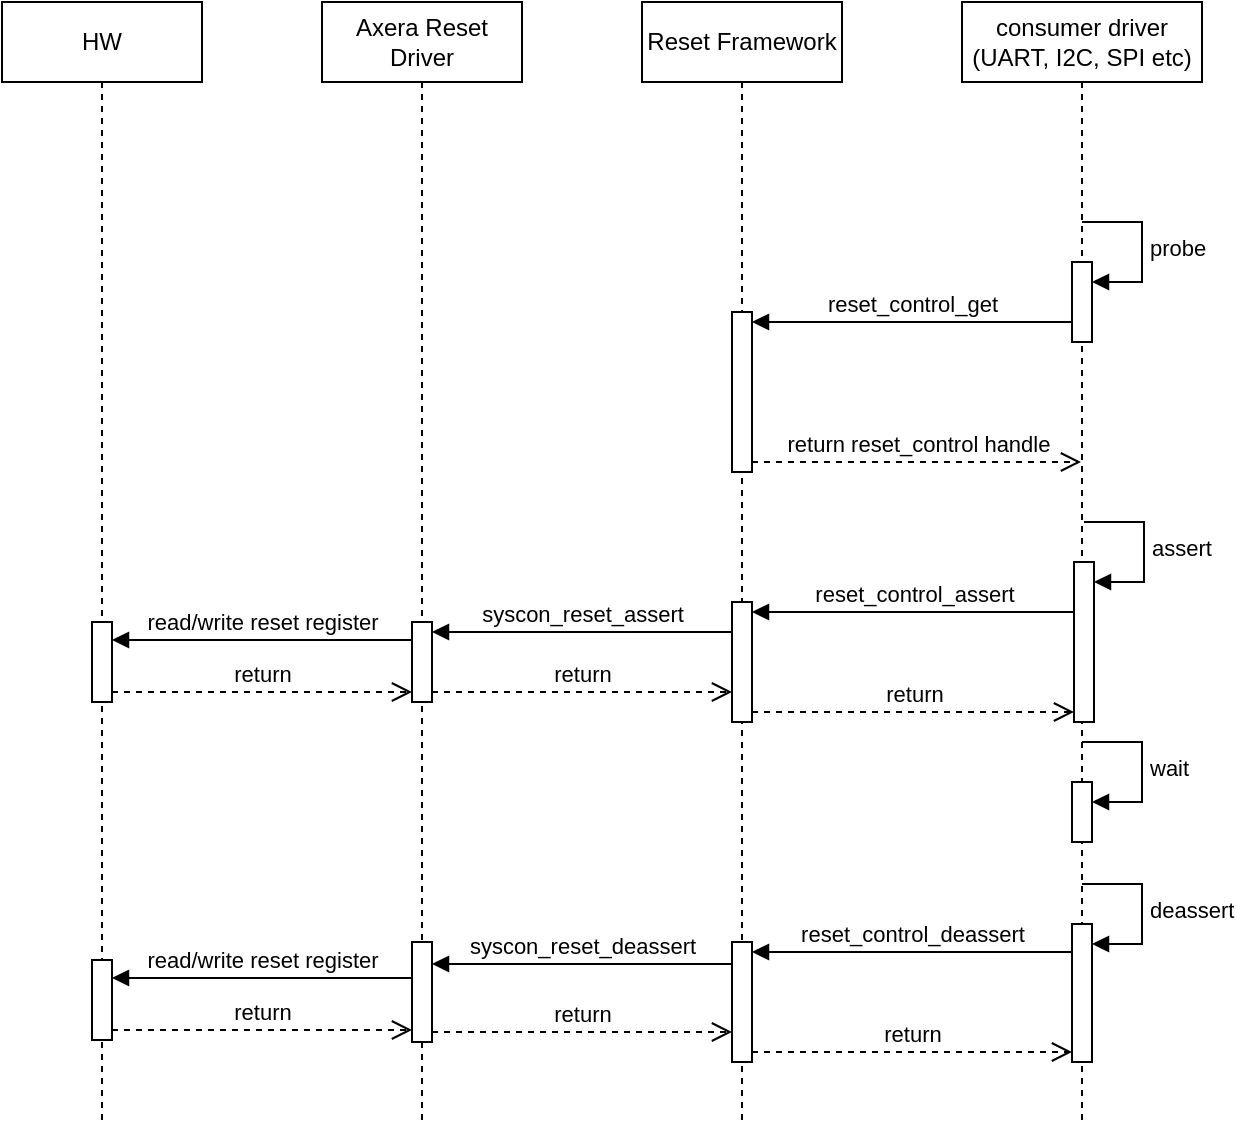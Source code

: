 <mxfile version="24.7.16">
  <diagram name="Page-1" id="9361dd3d-8414-5efd-6122-117bd74ce7a7">
    <mxGraphModel dx="978" dy="788" grid="1" gridSize="10" guides="1" tooltips="1" connect="1" arrows="1" fold="1" page="0" pageScale="1.5" pageWidth="826" pageHeight="1169" background="none" math="0" shadow="0">
      <root>
        <mxCell id="0" />
        <mxCell id="1" parent="0" />
        <mxCell id="8plL2izjgkehbsONqIFT-89" value="HW" style="shape=umlLifeline;perimeter=lifelinePerimeter;whiteSpace=wrap;html=1;container=1;dropTarget=0;collapsible=0;recursiveResize=0;outlineConnect=0;portConstraint=eastwest;newEdgeStyle={&quot;curved&quot;:0,&quot;rounded&quot;:0};" vertex="1" parent="1">
          <mxGeometry x="200" y="-200" width="100" height="560" as="geometry" />
        </mxCell>
        <mxCell id="8plL2izjgkehbsONqIFT-114" value="" style="html=1;points=[[0,0,0,0,5],[0,1,0,0,-5],[1,0,0,0,5],[1,1,0,0,-5]];perimeter=orthogonalPerimeter;outlineConnect=0;targetShapes=umlLifeline;portConstraint=eastwest;newEdgeStyle={&quot;curved&quot;:0,&quot;rounded&quot;:0};" vertex="1" parent="8plL2izjgkehbsONqIFT-89">
          <mxGeometry x="45" y="310" width="10" height="40" as="geometry" />
        </mxCell>
        <mxCell id="8plL2izjgkehbsONqIFT-90" value="Axera Reset Driver" style="shape=umlLifeline;perimeter=lifelinePerimeter;whiteSpace=wrap;html=1;container=1;dropTarget=0;collapsible=0;recursiveResize=0;outlineConnect=0;portConstraint=eastwest;newEdgeStyle={&quot;curved&quot;:0,&quot;rounded&quot;:0};" vertex="1" parent="1">
          <mxGeometry x="360" y="-200" width="100" height="560" as="geometry" />
        </mxCell>
        <mxCell id="8plL2izjgkehbsONqIFT-125" value="" style="html=1;points=[[0,0,0,0,5],[0,1,0,0,-5],[1,0,0,0,5],[1,1,0,0,-5]];perimeter=orthogonalPerimeter;outlineConnect=0;targetShapes=umlLifeline;portConstraint=eastwest;newEdgeStyle={&quot;curved&quot;:0,&quot;rounded&quot;:0};" vertex="1" parent="8plL2izjgkehbsONqIFT-90">
          <mxGeometry x="45" y="470" width="10" height="50" as="geometry" />
        </mxCell>
        <mxCell id="8plL2izjgkehbsONqIFT-91" value="Reset Framework" style="shape=umlLifeline;perimeter=lifelinePerimeter;whiteSpace=wrap;html=1;container=1;dropTarget=0;collapsible=0;recursiveResize=0;outlineConnect=0;portConstraint=eastwest;newEdgeStyle={&quot;curved&quot;:0,&quot;rounded&quot;:0};" vertex="1" parent="1">
          <mxGeometry x="520" y="-200" width="100" height="560" as="geometry" />
        </mxCell>
        <mxCell id="8plL2izjgkehbsONqIFT-100" value="" style="html=1;points=[[0,0,0,0,5],[0,1,0,0,-5],[1,0,0,0,5],[1,1,0,0,-5]];perimeter=orthogonalPerimeter;outlineConnect=0;targetShapes=umlLifeline;portConstraint=eastwest;newEdgeStyle={&quot;curved&quot;:0,&quot;rounded&quot;:0};" vertex="1" parent="8plL2izjgkehbsONqIFT-91">
          <mxGeometry x="45" y="155" width="10" height="80" as="geometry" />
        </mxCell>
        <mxCell id="8plL2izjgkehbsONqIFT-107" value="" style="html=1;points=[[0,0,0,0,5],[0,1,0,0,-5],[1,0,0,0,5],[1,1,0,0,-5]];perimeter=orthogonalPerimeter;outlineConnect=0;targetShapes=umlLifeline;portConstraint=eastwest;newEdgeStyle={&quot;curved&quot;:0,&quot;rounded&quot;:0};" vertex="1" parent="8plL2izjgkehbsONqIFT-91">
          <mxGeometry x="45" y="300" width="10" height="60" as="geometry" />
        </mxCell>
        <mxCell id="8plL2izjgkehbsONqIFT-122" value="" style="html=1;points=[[0,0,0,0,5],[0,1,0,0,-5],[1,0,0,0,5],[1,1,0,0,-5]];perimeter=orthogonalPerimeter;outlineConnect=0;targetShapes=umlLifeline;portConstraint=eastwest;newEdgeStyle={&quot;curved&quot;:0,&quot;rounded&quot;:0};" vertex="1" parent="8plL2izjgkehbsONqIFT-91">
          <mxGeometry x="45" y="470" width="10" height="60" as="geometry" />
        </mxCell>
        <mxCell id="8plL2izjgkehbsONqIFT-92" value="consumer driver&lt;div&gt;(UART, I2C, SPI etc&lt;span style=&quot;background-color: initial;&quot;&gt;)&lt;/span&gt;&lt;/div&gt;" style="shape=umlLifeline;perimeter=lifelinePerimeter;whiteSpace=wrap;html=1;container=1;dropTarget=0;collapsible=0;recursiveResize=0;outlineConnect=0;portConstraint=eastwest;newEdgeStyle={&quot;curved&quot;:0,&quot;rounded&quot;:0};" vertex="1" parent="1">
          <mxGeometry x="680" y="-200" width="120" height="560" as="geometry" />
        </mxCell>
        <mxCell id="8plL2izjgkehbsONqIFT-98" value="" style="html=1;points=[[0,0,0,0,5],[0,1,0,0,-5],[1,0,0,0,5],[1,1,0,0,-5]];perimeter=orthogonalPerimeter;outlineConnect=0;targetShapes=umlLifeline;portConstraint=eastwest;newEdgeStyle={&quot;curved&quot;:0,&quot;rounded&quot;:0};" vertex="1" parent="8plL2izjgkehbsONqIFT-92">
          <mxGeometry x="55" y="130" width="10" height="40" as="geometry" />
        </mxCell>
        <mxCell id="8plL2izjgkehbsONqIFT-99" value="probe" style="html=1;align=left;spacingLeft=2;endArrow=block;rounded=0;edgeStyle=orthogonalEdgeStyle;curved=0;rounded=0;" edge="1" target="8plL2izjgkehbsONqIFT-98" parent="8plL2izjgkehbsONqIFT-92">
          <mxGeometry relative="1" as="geometry">
            <mxPoint x="60" y="110" as="sourcePoint" />
            <Array as="points">
              <mxPoint x="90" y="140" />
            </Array>
          </mxGeometry>
        </mxCell>
        <mxCell id="8plL2izjgkehbsONqIFT-105" value="" style="html=1;points=[[0,0,0,0,5],[0,1,0,0,-5],[1,0,0,0,5],[1,1,0,0,-5]];perimeter=orthogonalPerimeter;outlineConnect=0;targetShapes=umlLifeline;portConstraint=eastwest;newEdgeStyle={&quot;curved&quot;:0,&quot;rounded&quot;:0};" vertex="1" parent="8plL2izjgkehbsONqIFT-92">
          <mxGeometry x="56" y="280" width="10" height="80" as="geometry" />
        </mxCell>
        <mxCell id="8plL2izjgkehbsONqIFT-106" value="assert" style="html=1;align=left;spacingLeft=2;endArrow=block;rounded=0;edgeStyle=orthogonalEdgeStyle;curved=0;rounded=0;" edge="1" target="8plL2izjgkehbsONqIFT-105" parent="8plL2izjgkehbsONqIFT-92">
          <mxGeometry x="0.012" relative="1" as="geometry">
            <mxPoint x="61" y="260" as="sourcePoint" />
            <Array as="points">
              <mxPoint x="91" y="290" />
            </Array>
            <mxPoint as="offset" />
          </mxGeometry>
        </mxCell>
        <mxCell id="8plL2izjgkehbsONqIFT-118" value="" style="html=1;points=[[0,0,0,0,5],[0,1,0,0,-5],[1,0,0,0,5],[1,1,0,0,-5]];perimeter=orthogonalPerimeter;outlineConnect=0;targetShapes=umlLifeline;portConstraint=eastwest;newEdgeStyle={&quot;curved&quot;:0,&quot;rounded&quot;:0};" vertex="1" parent="8plL2izjgkehbsONqIFT-92">
          <mxGeometry x="55" y="390" width="10" height="30" as="geometry" />
        </mxCell>
        <mxCell id="8plL2izjgkehbsONqIFT-119" value="wait" style="html=1;align=left;spacingLeft=2;endArrow=block;rounded=0;edgeStyle=orthogonalEdgeStyle;curved=0;rounded=0;" edge="1" target="8plL2izjgkehbsONqIFT-118" parent="8plL2izjgkehbsONqIFT-92">
          <mxGeometry relative="1" as="geometry">
            <mxPoint x="60" y="370" as="sourcePoint" />
            <Array as="points">
              <mxPoint x="90" y="400" />
            </Array>
          </mxGeometry>
        </mxCell>
        <mxCell id="8plL2izjgkehbsONqIFT-101" value="reset_control_get" style="html=1;verticalAlign=bottom;endArrow=block;curved=0;rounded=0;entryX=1;entryY=0;entryDx=0;entryDy=5;" edge="1" target="8plL2izjgkehbsONqIFT-100" parent="1" source="8plL2izjgkehbsONqIFT-98">
          <mxGeometry relative="1" as="geometry">
            <mxPoint x="645" y="-40" as="sourcePoint" />
          </mxGeometry>
        </mxCell>
        <mxCell id="8plL2izjgkehbsONqIFT-102" value="return reset_control handle" style="html=1;verticalAlign=bottom;endArrow=open;dashed=1;endSize=8;curved=0;rounded=0;exitX=1;exitY=1;exitDx=0;exitDy=-5;" edge="1" source="8plL2izjgkehbsONqIFT-100" parent="1" target="8plL2izjgkehbsONqIFT-92">
          <mxGeometry relative="1" as="geometry">
            <mxPoint x="645" y="30" as="targetPoint" />
          </mxGeometry>
        </mxCell>
        <mxCell id="8plL2izjgkehbsONqIFT-108" value="reset_control_assert" style="html=1;verticalAlign=bottom;endArrow=block;curved=0;rounded=0;entryX=1;entryY=0;entryDx=0;entryDy=5;" edge="1" target="8plL2izjgkehbsONqIFT-107" parent="1" source="8plL2izjgkehbsONqIFT-105">
          <mxGeometry relative="1" as="geometry">
            <mxPoint x="730" y="105" as="sourcePoint" />
          </mxGeometry>
        </mxCell>
        <mxCell id="8plL2izjgkehbsONqIFT-110" value="" style="html=1;points=[[0,0,0,0,5],[0,1,0,0,-5],[1,0,0,0,5],[1,1,0,0,-5]];perimeter=orthogonalPerimeter;outlineConnect=0;targetShapes=umlLifeline;portConstraint=eastwest;newEdgeStyle={&quot;curved&quot;:0,&quot;rounded&quot;:0};" vertex="1" parent="1">
          <mxGeometry x="405" y="110" width="10" height="40" as="geometry" />
        </mxCell>
        <mxCell id="8plL2izjgkehbsONqIFT-111" value="syscon_reset_assert" style="html=1;verticalAlign=bottom;endArrow=block;curved=0;rounded=0;entryX=1;entryY=0;entryDx=0;entryDy=5;" edge="1" target="8plL2izjgkehbsONqIFT-110" parent="1" source="8plL2izjgkehbsONqIFT-107">
          <mxGeometry relative="1" as="geometry">
            <mxPoint x="485" y="115" as="sourcePoint" />
          </mxGeometry>
        </mxCell>
        <mxCell id="8plL2izjgkehbsONqIFT-112" value="return" style="html=1;verticalAlign=bottom;endArrow=open;dashed=1;endSize=8;curved=0;rounded=0;exitX=1;exitY=1;exitDx=0;exitDy=-5;" edge="1" source="8plL2izjgkehbsONqIFT-110" parent="1" target="8plL2izjgkehbsONqIFT-107">
          <mxGeometry relative="1" as="geometry">
            <mxPoint x="485" y="185" as="targetPoint" />
          </mxGeometry>
        </mxCell>
        <mxCell id="8plL2izjgkehbsONqIFT-109" value="return" style="html=1;verticalAlign=bottom;endArrow=open;dashed=1;endSize=8;curved=0;rounded=0;exitX=1;exitY=1;exitDx=0;exitDy=-5;entryX=0;entryY=1;entryDx=0;entryDy=-5;entryPerimeter=0;" edge="1" source="8plL2izjgkehbsONqIFT-107" parent="1" target="8plL2izjgkehbsONqIFT-105">
          <mxGeometry relative="1" as="geometry">
            <mxPoint x="730" y="155" as="targetPoint" />
          </mxGeometry>
        </mxCell>
        <mxCell id="8plL2izjgkehbsONqIFT-116" value="return" style="html=1;verticalAlign=bottom;endArrow=open;dashed=1;endSize=8;curved=0;rounded=0;exitX=1;exitY=1;exitDx=0;exitDy=-5;" edge="1" source="8plL2izjgkehbsONqIFT-114" parent="1" target="8plL2izjgkehbsONqIFT-110">
          <mxGeometry relative="1" as="geometry">
            <mxPoint x="400" y="145" as="targetPoint" />
          </mxGeometry>
        </mxCell>
        <mxCell id="8plL2izjgkehbsONqIFT-117" value="read/write reset register" style="html=1;verticalAlign=bottom;endArrow=block;curved=0;rounded=0;entryX=1;entryY=0;entryDx=0;entryDy=5;exitX=0;exitY=0;exitDx=0;exitDy=5;exitPerimeter=0;" edge="1" parent="1">
          <mxGeometry x="-0.001" relative="1" as="geometry">
            <mxPoint x="405" y="119" as="sourcePoint" />
            <mxPoint x="255" y="119" as="targetPoint" />
            <mxPoint as="offset" />
          </mxGeometry>
        </mxCell>
        <mxCell id="8plL2izjgkehbsONqIFT-120" value="" style="html=1;points=[[0,0,0,0,5],[0,1,0,0,-5],[1,0,0,0,5],[1,1,0,0,-5]];perimeter=orthogonalPerimeter;outlineConnect=0;targetShapes=umlLifeline;portConstraint=eastwest;newEdgeStyle={&quot;curved&quot;:0,&quot;rounded&quot;:0};" vertex="1" parent="1">
          <mxGeometry x="735" y="261" width="10" height="69" as="geometry" />
        </mxCell>
        <mxCell id="8plL2izjgkehbsONqIFT-121" value="deassert" style="html=1;align=left;spacingLeft=2;endArrow=block;rounded=0;edgeStyle=orthogonalEdgeStyle;curved=0;rounded=0;" edge="1" parent="1" target="8plL2izjgkehbsONqIFT-120">
          <mxGeometry relative="1" as="geometry">
            <mxPoint x="740" y="241" as="sourcePoint" />
            <Array as="points">
              <mxPoint x="770" y="271" />
            </Array>
          </mxGeometry>
        </mxCell>
        <mxCell id="8plL2izjgkehbsONqIFT-123" value="reset_control_deassert" style="html=1;verticalAlign=bottom;endArrow=block;curved=0;rounded=0;entryX=1;entryY=0;entryDx=0;entryDy=5;" edge="1" target="8plL2izjgkehbsONqIFT-122" parent="1" source="8plL2izjgkehbsONqIFT-120">
          <mxGeometry relative="1" as="geometry">
            <mxPoint x="730" y="275" as="sourcePoint" />
          </mxGeometry>
        </mxCell>
        <mxCell id="8plL2izjgkehbsONqIFT-124" value="return" style="html=1;verticalAlign=bottom;endArrow=open;dashed=1;endSize=8;curved=0;rounded=0;exitX=1;exitY=1;exitDx=0;exitDy=-5;" edge="1" source="8plL2izjgkehbsONqIFT-122" parent="1" target="8plL2izjgkehbsONqIFT-120">
          <mxGeometry relative="1" as="geometry">
            <mxPoint x="645" y="345" as="targetPoint" />
          </mxGeometry>
        </mxCell>
        <mxCell id="8plL2izjgkehbsONqIFT-126" value="syscon_reset_deassert" style="html=1;verticalAlign=bottom;endArrow=block;curved=0;rounded=0;entryX=1;entryY=0;entryDx=0;entryDy=5;" edge="1" parent="1" source="8plL2izjgkehbsONqIFT-122">
          <mxGeometry relative="1" as="geometry">
            <mxPoint x="560" y="281" as="sourcePoint" />
            <mxPoint x="415" y="281" as="targetPoint" />
          </mxGeometry>
        </mxCell>
        <mxCell id="8plL2izjgkehbsONqIFT-127" value="return" style="html=1;verticalAlign=bottom;endArrow=open;dashed=1;endSize=8;curved=0;rounded=0;exitX=1;exitY=1;exitDx=0;exitDy=-5;" edge="1" source="8plL2izjgkehbsONqIFT-125" parent="1" target="8plL2izjgkehbsONqIFT-122">
          <mxGeometry relative="1" as="geometry">
            <mxPoint x="485" y="345" as="targetPoint" />
          </mxGeometry>
        </mxCell>
        <mxCell id="8plL2izjgkehbsONqIFT-128" value="" style="html=1;points=[[0,0,0,0,5],[0,1,0,0,-5],[1,0,0,0,5],[1,1,0,0,-5]];perimeter=orthogonalPerimeter;outlineConnect=0;targetShapes=umlLifeline;portConstraint=eastwest;newEdgeStyle={&quot;curved&quot;:0,&quot;rounded&quot;:0};" vertex="1" parent="1">
          <mxGeometry x="245" y="279" width="10" height="40" as="geometry" />
        </mxCell>
        <mxCell id="8plL2izjgkehbsONqIFT-129" value="return" style="html=1;verticalAlign=bottom;endArrow=open;dashed=1;endSize=8;curved=0;rounded=0;exitX=1;exitY=1;exitDx=0;exitDy=-5;" edge="1" parent="1" source="8plL2izjgkehbsONqIFT-128">
          <mxGeometry relative="1" as="geometry">
            <mxPoint x="405" y="314" as="targetPoint" />
          </mxGeometry>
        </mxCell>
        <mxCell id="8plL2izjgkehbsONqIFT-130" value="read/write reset register" style="html=1;verticalAlign=bottom;endArrow=block;curved=0;rounded=0;entryX=1;entryY=0;entryDx=0;entryDy=5;exitX=0;exitY=0;exitDx=0;exitDy=5;exitPerimeter=0;" edge="1" parent="1">
          <mxGeometry x="-0.001" relative="1" as="geometry">
            <mxPoint x="405" y="288" as="sourcePoint" />
            <mxPoint x="255" y="288" as="targetPoint" />
            <mxPoint as="offset" />
          </mxGeometry>
        </mxCell>
      </root>
    </mxGraphModel>
  </diagram>
</mxfile>
